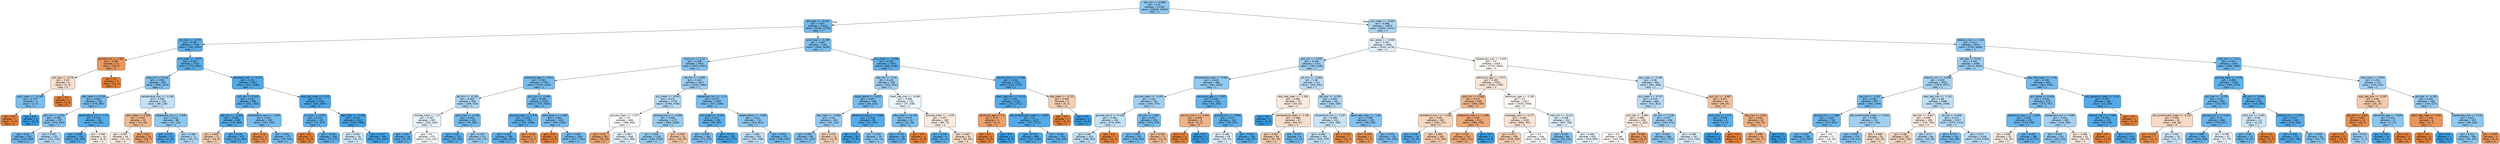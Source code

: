 digraph Tree {
node [shape=box, style="filled, rounded", color="black", fontname="helvetica"] ;
edge [fontname="helvetica"] ;
0 [label="sbp_min <= -0.068\ngini = 0.42\nsamples = 21193\nvalue = [10040, 23450]\nclass = 1", fillcolor="#8ec7f0"] ;
1 [label="gcs_eyes <= -0.461\ngini = 0.351\nsamples = 10323\nvalue = [3736, 12703]\nclass = 1", fillcolor="#73baed"] ;
0 -> 1 [labeldistance=2.5, labelangle=45, headlabel="True"] ;
2 [label="ph_max <= -5.375\ngini = 0.265\nsamples = 3138\nvalue = [795, 4264]\nclass = 1", fillcolor="#5eafea"] ;
1 -> 2 ;
3 [label="glucose_min <= 2.802\ngini = 0.266\nsamples = 13\nvalue = [16, 3]\nclass = 0", fillcolor="#ea995e"] ;
2 -> 3 ;
4 [label="po2_max <= 0.576\ngini = 0.49\nsamples = 6\nvalue = [4, 3]\nclass = 0", fillcolor="#f8e0ce"] ;
3 -> 4 ;
5 [label="spo2_mean <= -14.303\ngini = 0.375\nsamples = 4\nvalue = [1, 3]\nclass = 1", fillcolor="#7bbeee"] ;
4 -> 5 ;
6 [label="gini = 0.0\nsamples = 1\nvalue = [1, 0]\nclass = 0", fillcolor="#e58139"] ;
5 -> 6 ;
7 [label="gini = 0.0\nsamples = 3\nvalue = [0, 3]\nclass = 1", fillcolor="#399de5"] ;
5 -> 7 ;
8 [label="gini = 0.0\nsamples = 2\nvalue = [3, 0]\nclass = 0", fillcolor="#e58139"] ;
4 -> 8 ;
9 [label="gini = 0.0\nsamples = 7\nvalue = [12, 0]\nclass = 0", fillcolor="#e58139"] ;
3 -> 9 ;
10 [label="bun_mean <= -0.517\ngini = 0.261\nsamples = 3125\nvalue = [779, 4261]\nclass = 1", fillcolor="#5dafea"] ;
2 -> 10 ;
11 [label="mbp_min <= 0.216\ngini = 0.389\nsamples = 858\nvalue = [364, 1013]\nclass = 1", fillcolor="#80c0ee"] ;
10 -> 11 ;
12 [label="wbc_mean <= 0.258\ngini = 0.362\nsamples = 728\nvalue = [276, 885]\nclass = 1", fillcolor="#77bced"] ;
11 -> 12 ;
13 [label="po2_min <= 0.252\ngini = 0.396\nsamples = 537\nvalue = [233, 623]\nclass = 1", fillcolor="#83c2ef"] ;
12 -> 13 ;
14 [label="gini = 0.32\nsamples = 316\nvalue = [102, 409]\nclass = 1", fillcolor="#6ab5eb"] ;
13 -> 14 ;
15 [label="gini = 0.471\nsamples = 221\nvalue = [131, 214]\nclass = 1", fillcolor="#b2d9f5"] ;
13 -> 15 ;
16 [label="temperature_min <= 1.13\ngini = 0.242\nsamples = 191\nvalue = [43, 262]\nclass = 1", fillcolor="#59ade9"] ;
12 -> 16 ;
17 [label="gini = 0.208\nsamples = 181\nvalue = [34, 254]\nclass = 1", fillcolor="#54aae8"] ;
16 -> 17 ;
18 [label="gini = 0.498\nsamples = 10\nvalue = [9, 8]\nclass = 0", fillcolor="#fcf1e9"] ;
16 -> 18 ;
19 [label="temperature_max <= -0.248\ngini = 0.483\nsamples = 130\nvalue = [88, 128]\nclass = 1", fillcolor="#c1e0f7"] ;
11 -> 19 ;
20 [label="spo2_mean <= 0.438\ngini = 0.424\nsamples = 32\nvalue = [41, 18]\nclass = 0", fillcolor="#f0b890"] ;
19 -> 20 ;
21 [label="gini = 0.497\nsamples = 16\nvalue = [13, 11]\nclass = 0", fillcolor="#fbece1"] ;
20 -> 21 ;
22 [label="gini = 0.32\nsamples = 16\nvalue = [28, 7]\nclass = 0", fillcolor="#eca06a"] ;
20 -> 22 ;
23 [label="baseexcess_min <= -0.535\ngini = 0.419\nsamples = 98\nvalue = [47, 110]\nclass = 1", fillcolor="#8ec7f0"] ;
19 -> 23 ;
24 [label="gini = 0.172\nsamples = 27\nvalue = [4, 38]\nclass = 1", fillcolor="#4ea7e8"] ;
23 -> 24 ;
25 [label="gini = 0.468\nsamples = 71\nvalue = [43, 72]\nclass = 1", fillcolor="#afd8f5"] ;
23 -> 25 ;
26 [label="aniongap_max <= -0.177\ngini = 0.201\nsamples = 2267\nvalue = [415, 3248]\nclass = 1", fillcolor="#52aae8"] ;
10 -> 26 ;
27 [label="po2_min <= 0.302\ngini = 0.257\nsamples = 966\nvalue = [232, 1303]\nclass = 1", fillcolor="#5caeea"] ;
26 -> 27 ;
28 [label="sbp_min <= -2.452\ngini = 0.203\nsamples = 684\nvalue = [125, 968]\nclass = 1", fillcolor="#53aae8"] ;
27 -> 28 ;
29 [label="gini = 0.469\nsamples = 12\nvalue = [10, 6]\nclass = 0", fillcolor="#f5cdb0"] ;
28 -> 29 ;
30 [label="gini = 0.191\nsamples = 672\nvalue = [115, 962]\nclass = 1", fillcolor="#51a9e8"] ;
28 -> 30 ;
31 [label="temperature_max <= -1.303\ngini = 0.367\nsamples = 282\nvalue = [107, 335]\nclass = 1", fillcolor="#78bced"] ;
27 -> 31 ;
32 [label="gini = 0.18\nsamples = 5\nvalue = [9, 1]\nclass = 0", fillcolor="#e88f4f"] ;
31 -> 32 ;
33 [label="gini = 0.351\nsamples = 277\nvalue = [98, 334]\nclass = 1", fillcolor="#73baed"] ;
31 -> 33 ;
34 [label="resp_rate_mean <= -0.52\ngini = 0.157\nsamples = 1301\nvalue = [183, 1945]\nclass = 1", fillcolor="#4ca6e7"] ;
26 -> 34 ;
35 [label="inr_max <= -0.557\ngini = 0.274\nsamples = 291\nvalue = [74, 377]\nclass = 1", fillcolor="#60b0ea"] ;
34 -> 35 ;
36 [label="gini = 0.0\nsamples = 3\nvalue = [4, 0]\nclass = 0", fillcolor="#e58139"] ;
35 -> 36 ;
37 [label="gini = 0.264\nsamples = 288\nvalue = [70, 377]\nclass = 1", fillcolor="#5eafea"] ;
35 -> 37 ;
38 [label="sbp_mean <= -2.278\ngini = 0.122\nsamples = 1010\nvalue = [109, 1568]\nclass = 1", fillcolor="#47a4e7"] ;
34 -> 38 ;
39 [label="gini = 0.491\nsamples = 18\nvalue = [16, 21]\nclass = 1", fillcolor="#d0e8f9"] ;
38 -> 39 ;
40 [label="gini = 0.107\nsamples = 992\nvalue = [93, 1547]\nclass = 1", fillcolor="#45a3e7"] ;
38 -> 40 ;
41 [label="pco2_max <= 0.289\ngini = 0.383\nsamples = 7185\nvalue = [2941, 8439]\nclass = 1", fillcolor="#7ebfee"] ;
1 -> 41 ;
42 [label="spo2_min <= 0.12\ngini = 0.408\nsamples = 5632\nvalue = [2553, 6401]\nclass = 1", fillcolor="#88c4ef"] ;
41 -> 42 ;
43 [label="admission_age <= -0.512\ngini = 0.361\nsamples = 2759\nvalue = [1033, 3339]\nclass = 1", fillcolor="#76bbed"] ;
42 -> 43 ;
44 [label="ptt_min <= -0.126\ngini = 0.463\nsamples = 526\nvalue = [298, 519]\nclass = 1", fillcolor="#abd5f4"] ;
43 -> 44 ;
45 [label="chloride_mean <= -1.5\ngini = 0.497\nsamples = 300\nvalue = [220, 254]\nclass = 1", fillcolor="#e4f2fc"] ;
44 -> 45 ;
46 [label="gini = 0.26\nsamples = 28\nvalue = [6, 33]\nclass = 1", fillcolor="#5dafea"] ;
45 -> 46 ;
47 [label="gini = 0.5\nsamples = 272\nvalue = [214, 221]\nclass = 1", fillcolor="#f9fcfe"] ;
45 -> 47 ;
48 [label="pco2_max <= -0.138\ngini = 0.351\nsamples = 226\nvalue = [78, 265]\nclass = 1", fillcolor="#73baed"] ;
44 -> 48 ;
49 [label="gini = 0.24\nsamples = 115\nvalue = [25, 154]\nclass = 1", fillcolor="#59ade9"] ;
48 -> 49 ;
50 [label="gini = 0.437\nsamples = 111\nvalue = [53, 111]\nclass = 1", fillcolor="#98ccf1"] ;
48 -> 50 ;
51 [label="po2_min <= -0.349\ngini = 0.328\nsamples = 2233\nvalue = [735, 2820]\nclass = 1", fillcolor="#6db7ec"] ;
43 -> 51 ;
52 [label="glucose_mean <= 5.375\ngini = 0.259\nsamples = 782\nvalue = [191, 1058]\nclass = 1", fillcolor="#5dafea"] ;
51 -> 52 ;
53 [label="gini = 0.254\nsamples = 780\nvalue = [185, 1057]\nclass = 1", fillcolor="#5caeea"] ;
52 -> 53 ;
54 [label="gini = 0.245\nsamples = 2\nvalue = [6, 1]\nclass = 0", fillcolor="#e9965a"] ;
52 -> 54 ;
55 [label="spo2_mean <= -5.385\ngini = 0.361\nsamples = 1451\nvalue = [544, 1762]\nclass = 1", fillcolor="#76bbed"] ;
51 -> 55 ;
56 [label="gini = 0.0\nsamples = 4\nvalue = [7, 0]\nclass = 0", fillcolor="#e58139"] ;
55 -> 56 ;
57 [label="gini = 0.358\nsamples = 1447\nvalue = [537, 1762]\nclass = 1", fillcolor="#75bbed"] ;
55 -> 57 ;
58 [label="ptt_min <= -0.099\ngini = 0.443\nsamples = 2873\nvalue = [1520, 3062]\nclass = 1", fillcolor="#9bcef2"] ;
42 -> 58 ;
59 [label="bun_mean <= -0.541\ngini = 0.472\nsamples = 1779\nvalue = [1093, 1764]\nclass = 1", fillcolor="#b4daf5"] ;
58 -> 59 ;
60 [label="glucose_mean <= -1.037\ngini = 0.5\nsamples = 604\nvalue = [489, 504]\nclass = 1", fillcolor="#f9fcfe"] ;
59 -> 60 ;
61 [label="gini = 0.33\nsamples = 56\nvalue = [76, 20]\nclass = 0", fillcolor="#eca26d"] ;
60 -> 61 ;
62 [label="gini = 0.497\nsamples = 548\nvalue = [413, 484]\nclass = 1", fillcolor="#e2f1fb"] ;
60 -> 62 ;
63 [label="glucose_max.2 <= 2.906\ngini = 0.438\nsamples = 1175\nvalue = [604, 1260]\nclass = 1", fillcolor="#98ccf1"] ;
59 -> 63 ;
64 [label="gini = 0.431\nsamples = 1143\nvalue = [568, 1240]\nclass = 1", fillcolor="#94caf1"] ;
63 -> 64 ;
65 [label="gini = 0.459\nsamples = 32\nvalue = [36, 20]\nclass = 0", fillcolor="#f3c7a7"] ;
63 -> 65 ;
66 [label="baseexcess_min <= -0.13\ngini = 0.373\nsamples = 1094\nvalue = [427, 1298]\nclass = 1", fillcolor="#7abdee"] ;
58 -> 66 ;
67 [label="bun_mean <= -0.125\ngini = 0.271\nsamples = 361\nvalue = [94, 487]\nclass = 1", fillcolor="#5fb0ea"] ;
66 -> 67 ;
68 [label="gini = 0.378\nsamples = 180\nvalue = [73, 216]\nclass = 1", fillcolor="#7cbeee"] ;
67 -> 68 ;
69 [label="gini = 0.133\nsamples = 181\nvalue = [21, 271]\nclass = 1", fillcolor="#48a5e7"] ;
67 -> 69 ;
70 [label="weight_admit <= -0.565\ngini = 0.413\nsamples = 733\nvalue = [333, 811]\nclass = 1", fillcolor="#8ac5f0"] ;
66 -> 70 ;
71 [label="gini = 0.481\nsamples = 262\nvalue = [167, 248]\nclass = 1", fillcolor="#bedff7"] ;
70 -> 71 ;
72 [label="gini = 0.352\nsamples = 471\nvalue = [166, 563]\nclass = 1", fillcolor="#73baed"] ;
70 -> 72 ;
73 [label="bun_mean <= -0.566\ngini = 0.269\nsamples = 1553\nvalue = [388, 2038]\nclass = 1", fillcolor="#5fb0ea"] ;
41 -> 73 ;
74 [label="sbp_min <= -0.43\ngini = 0.445\nsamples = 330\nvalue = [162, 323]\nclass = 1", fillcolor="#9ccef2"] ;
73 -> 74 ;
75 [label="weight_admit <= -0.037\ngini = 0.357\nsamples = 198\nvalue = [65, 215]\nclass = 1", fillcolor="#75bbed"] ;
74 -> 75 ;
76 [label="sbp_mean <= -0.084\ngini = 0.43\nsamples = 109\nvalue = [50, 110]\nclass = 1", fillcolor="#93caf1"] ;
75 -> 76 ;
77 [label="gini = 0.391\nsamples = 96\nvalue = [37, 102]\nclass = 1", fillcolor="#81c1ee"] ;
76 -> 77 ;
78 [label="gini = 0.472\nsamples = 13\nvalue = [13, 8]\nclass = 0", fillcolor="#f5cfb3"] ;
76 -> 78 ;
79 [label="potassium_max.1 <= 0.085\ngini = 0.219\nsamples = 89\nvalue = [15, 105]\nclass = 1", fillcolor="#55abe9"] ;
75 -> 79 ;
80 [label="gini = 0.11\nsamples = 63\nvalue = [5, 81]\nclass = 1", fillcolor="#45a3e7"] ;
79 -> 80 ;
81 [label="gini = 0.415\nsamples = 26\nvalue = [10, 24]\nclass = 1", fillcolor="#8bc6f0"] ;
79 -> 81 ;
82 [label="heart_rate_max <= -0.436\ngini = 0.499\nsamples = 132\nvalue = [97, 108]\nclass = 1", fillcolor="#ebf5fc"] ;
74 -> 82 ;
83 [label="mbp_mean <= 0.376\ngini = 0.375\nsamples = 32\nvalue = [12, 36]\nclass = 1", fillcolor="#7bbeee"] ;
82 -> 83 ;
84 [label="gini = 0.273\nsamples = 29\nvalue = [7, 36]\nclass = 1", fillcolor="#5fb0ea"] ;
83 -> 84 ;
85 [label="gini = 0.0\nsamples = 3\nvalue = [5, 0]\nclass = 0", fillcolor="#e58139"] ;
83 -> 85 ;
86 [label="chloride_mean <= -1.245\ngini = 0.497\nsamples = 100\nvalue = [85, 72]\nclass = 0", fillcolor="#fbece1"] ;
82 -> 86 ;
87 [label="gini = 0.245\nsamples = 9\nvalue = [2, 12]\nclass = 1", fillcolor="#5aade9"] ;
86 -> 87 ;
88 [label="gini = 0.487\nsamples = 91\nvalue = [83, 60]\nclass = 0", fillcolor="#f8dcc8"] ;
86 -> 88 ;
89 [label="calcium_max.1 <= 4.146\ngini = 0.206\nsamples = 1223\nvalue = [226, 1715]\nclass = 1", fillcolor="#53aae8"] ;
73 -> 89 ;
90 [label="heart_rate_min <= -3.214\ngini = 0.203\nsamples = 1218\nvalue = [221, 1712]\nclass = 1", fillcolor="#53aae8"] ;
89 -> 90 ;
91 [label="admission_age <= 0.2\ngini = 0.32\nsamples = 3\nvalue = [4, 1]\nclass = 0", fillcolor="#eca06a"] ;
90 -> 91 ;
92 [label="gini = 0.0\nsamples = 2\nvalue = [4, 0]\nclass = 0", fillcolor="#e58139"] ;
91 -> 92 ;
93 [label="gini = 0.0\nsamples = 1\nvalue = [0, 1]\nclass = 1", fillcolor="#399de5"] ;
91 -> 93 ;
94 [label="abs_lymphocytes_mean <= -0.037\ngini = 0.2\nsamples = 1215\nvalue = [217, 1711]\nclass = 1", fillcolor="#52a9e8"] ;
90 -> 94 ;
95 [label="gini = 0.163\nsamples = 890\nvalue = [127, 1291]\nclass = 1", fillcolor="#4ca7e8"] ;
94 -> 95 ;
96 [label="gini = 0.291\nsamples = 325\nvalue = [90, 420]\nclass = 1", fillcolor="#63b2eb"] ;
94 -> 96 ;
97 [label="dbp_mean <= -0.123\ngini = 0.469\nsamples = 5\nvalue = [5, 3]\nclass = 0", fillcolor="#f5cdb0"] ;
89 -> 97 ;
98 [label="gini = 0.0\nsamples = 3\nvalue = [5, 0]\nclass = 0", fillcolor="#e58139"] ;
97 -> 98 ;
99 [label="gini = 0.0\nsamples = 2\nvalue = [0, 3]\nclass = 1", fillcolor="#399de5"] ;
97 -> 99 ;
100 [label="bun_mean <= -0.419\ngini = 0.466\nsamples = 10870\nvalue = [6304, 10747]\nclass = 1", fillcolor="#add6f4"] ;
0 -> 100 [labeldistance=2.5, labelangle=-45, headlabel="False"] ;
101 [label="gcs_verbal <= -0.308\ngini = 0.497\nsamples = 4900\nvalue = [3542, 4178]\nclass = 1", fillcolor="#e1f0fb"] ;
100 -> 101 ;
102 [label="po2_min <= 0.435\ngini = 0.448\nsamples = 1471\nvalue = [789, 1545]\nclass = 1", fillcolor="#9ecff2"] ;
101 -> 102 ;
103 [label="temperature_mean <= 0.993\ngini = 0.424\nsamples = 960\nvalue = [461, 1053]\nclass = 1", fillcolor="#90c8f0"] ;
102 -> 103 ;
104 [label="glucose_mean <= -0.192\ngini = 0.45\nsamples = 744\nvalue = [400, 770]\nclass = 1", fillcolor="#a0d0f3"] ;
103 -> 104 ;
105 [label="glucose_max.2 <= 0.538\ngini = 0.484\nsamples = 426\nvalue = [279, 400]\nclass = 1", fillcolor="#c3e1f7"] ;
104 -> 105 ;
106 [label="gini = 0.48\nsamples = 419\nvalue = [268, 400]\nclass = 1", fillcolor="#bedff6"] ;
105 -> 106 ;
107 [label="gini = 0.0\nsamples = 7\nvalue = [11, 0]\nclass = 0", fillcolor="#e58139"] ;
105 -> 107 ;
108 [label="ph_min <= 1.462\ngini = 0.371\nsamples = 318\nvalue = [121, 370]\nclass = 1", fillcolor="#7abdee"] ;
104 -> 108 ;
109 [label="gini = 0.353\nsamples = 307\nvalue = [108, 364]\nclass = 1", fillcolor="#74baed"] ;
108 -> 109 ;
110 [label="gini = 0.432\nsamples = 11\nvalue = [13, 6]\nclass = 0", fillcolor="#f1bb94"] ;
108 -> 110 ;
111 [label="admission_age <= -2.507\ngini = 0.292\nsamples = 216\nvalue = [61, 283]\nclass = 1", fillcolor="#64b2eb"] ;
103 -> 111 ;
112 [label="calcium_min.1 <= -0.342\ngini = 0.408\nsamples = 6\nvalue = [5, 2]\nclass = 0", fillcolor="#efb388"] ;
111 -> 112 ;
113 [label="gini = 0.0\nsamples = 4\nvalue = [5, 0]\nclass = 0", fillcolor="#e58139"] ;
112 -> 113 ;
114 [label="gini = 0.0\nsamples = 2\nvalue = [0, 2]\nclass = 1", fillcolor="#399de5"] ;
112 -> 114 ;
115 [label="glucose_min <= -0.836\ngini = 0.277\nsamples = 210\nvalue = [56, 281]\nclass = 1", fillcolor="#60b1ea"] ;
111 -> 115 ;
116 [label="gini = 0.496\nsamples = 28\nvalue = [20, 24]\nclass = 1", fillcolor="#deeffb"] ;
115 -> 116 ;
117 [label="gini = 0.216\nsamples = 182\nvalue = [36, 257]\nclass = 1", fillcolor="#55abe9"] ;
115 -> 117 ;
118 [label="ph_min <= -0.266\ngini = 0.48\nsamples = 511\nvalue = [328, 492]\nclass = 1", fillcolor="#bddef6"] ;
102 -> 118 ;
119 [label="resp_rate_mean <= -1.354\ngini = 0.496\nsamples = 70\nvalue = [64, 53]\nclass = 0", fillcolor="#fbe9dd"] ;
118 -> 119 ;
120 [label="gini = 0.0\nsamples = 3\nvalue = [0, 6]\nclass = 1", fillcolor="#399de5"] ;
119 -> 120 ;
121 [label="temperature_mean <= 1.181\ngini = 0.488\nsamples = 67\nvalue = [64, 47]\nclass = 0", fillcolor="#f8deca"] ;
119 -> 121 ;
122 [label="gini = 0.467\nsamples = 59\nvalue = [61, 36]\nclass = 0", fillcolor="#f4cbae"] ;
121 -> 122 ;
123 [label="gini = 0.337\nsamples = 8\nvalue = [3, 11]\nclass = 1", fillcolor="#6fb8ec"] ;
121 -> 123 ;
124 [label="ptt_max <= -0.339\ngini = 0.469\nsamples = 441\nvalue = [264, 439]\nclass = 1", fillcolor="#b0d8f5"] ;
118 -> 124 ;
125 [label="temperature_min <= 1.537\ngini = 0.488\nsamples = 312\nvalue = [204, 280]\nclass = 1", fillcolor="#c9e4f8"] ;
124 -> 125 ;
126 [label="gini = 0.482\nsamples = 305\nvalue = [191, 279]\nclass = 1", fillcolor="#c1e0f7"] ;
125 -> 126 ;
127 [label="gini = 0.133\nsamples = 7\nvalue = [13, 1]\nclass = 0", fillcolor="#e78b48"] ;
125 -> 127 ;
128 [label="heart_rate_mean <= -1.58\ngini = 0.398\nsamples = 129\nvalue = [60, 159]\nclass = 1", fillcolor="#84c2ef"] ;
124 -> 128 ;
129 [label="gini = 0.219\nsamples = 4\nvalue = [7, 1]\nclass = 0", fillcolor="#e99355"] ;
128 -> 129 ;
130 [label="gini = 0.376\nsamples = 125\nvalue = [53, 158]\nclass = 1", fillcolor="#7bbeee"] ;
128 -> 130 ;
131 [label="baseexcess_max <= 0.042\ngini = 0.5\nsamples = 3429\nvalue = [2753, 2633]\nclass = 0", fillcolor="#fefaf6"] ;
101 -> 131 ;
132 [label="admission_age <= -1.671\ngini = 0.495\nsamples = 2525\nvalue = [2192, 1795]\nclass = 0", fillcolor="#fae8db"] ;
131 -> 132 ;
133 [label="spo2_min <= 0.268\ngini = 0.417\nsamples = 508\nvalue = [566, 239]\nclass = 0", fillcolor="#f0b68d"] ;
132 -> 133 ;
134 [label="hematocrit_min.1 <= -1.046\ngini = 0.48\nsamples = 195\nvalue = [182, 121]\nclass = 0", fillcolor="#f6d5bd"] ;
133 -> 134 ;
135 [label="gini = 0.245\nsamples = 12\nvalue = [3, 18]\nclass = 1", fillcolor="#5aade9"] ;
134 -> 135 ;
136 [label="gini = 0.464\nsamples = 183\nvalue = [179, 103]\nclass = 0", fillcolor="#f4caab"] ;
134 -> 136 ;
137 [label="potassium_max.1 <= 3.189\ngini = 0.36\nsamples = 313\nvalue = [384, 118]\nclass = 0", fillcolor="#eda876"] ;
133 -> 137 ;
138 [label="gini = 0.35\nsamples = 310\nvalue = [384, 112]\nclass = 0", fillcolor="#eda673"] ;
137 -> 138 ;
139 [label="gini = 0.0\nsamples = 3\nvalue = [0, 6]\nclass = 1", fillcolor="#399de5"] ;
137 -> 139 ;
140 [label="admission_age <= -0.183\ngini = 0.5\nsamples = 2017\nvalue = [1626, 1556]\nclass = 0", fillcolor="#fefaf6"] ;
132 -> 140 ;
141 [label="aniongap_max <= -0.177\ngini = 0.493\nsamples = 1103\nvalue = [969, 762]\nclass = 0", fillcolor="#f9e4d5"] ;
140 -> 141 ;
142 [label="gini = 0.471\nsamples = 559\nvalue = [533, 326]\nclass = 0", fillcolor="#f5ceb2"] ;
141 -> 142 ;
143 [label="gini = 0.5\nsamples = 544\nvalue = [436, 436]\nclass = 0", fillcolor="#ffffff"] ;
141 -> 143 ;
144 [label="mbp_min <= -0.422\ngini = 0.496\nsamples = 914\nvalue = [657, 794]\nclass = 1", fillcolor="#ddeefb"] ;
140 -> 144 ;
145 [label="gini = 0.397\nsamples = 89\nvalue = [38, 101]\nclass = 1", fillcolor="#83c2ef"] ;
144 -> 145 ;
146 [label="gini = 0.498\nsamples = 825\nvalue = [619, 693]\nclass = 1", fillcolor="#eaf5fc"] ;
144 -> 146 ;
147 [label="dbp_mean <= 2.439\ngini = 0.48\nsamples = 904\nvalue = [561, 838]\nclass = 1", fillcolor="#bedff6"] ;
131 -> 147 ;
148 [label="bun_mean <= -0.737\ngini = 0.474\nsamples = 864\nvalue = [512, 813]\nclass = 1", fillcolor="#b6dbf5"] ;
147 -> 148 ;
149 [label="po2_max <= 1.484\ngini = 0.496\nsamples = 208\nvalue = [171, 142]\nclass = 0", fillcolor="#fbeadd"] ;
148 -> 149 ;
150 [label="gini = 0.5\nsamples = 184\nvalue = [142, 136]\nclass = 0", fillcolor="#fefaf7"] ;
149 -> 150 ;
151 [label="gini = 0.284\nsamples = 24\nvalue = [29, 6]\nclass = 0", fillcolor="#ea9b62"] ;
149 -> 151 ;
152 [label="ph_min <= 1.138\ngini = 0.447\nsamples = 656\nvalue = [341, 671]\nclass = 1", fillcolor="#9ecff2"] ;
148 -> 152 ;
153 [label="gini = 0.419\nsamples = 489\nvalue = [227, 532]\nclass = 1", fillcolor="#8dc7f0"] ;
152 -> 153 ;
154 [label="gini = 0.495\nsamples = 167\nvalue = [114, 139]\nclass = 1", fillcolor="#dbedfa"] ;
152 -> 154 ;
155 [label="po2_min <= -0.967\ngini = 0.447\nsamples = 40\nvalue = [49, 25]\nclass = 0", fillcolor="#f2c19e"] ;
147 -> 155 ;
156 [label="pco2_max <= 1.271\ngini = 0.245\nsamples = 4\nvalue = [1, 6]\nclass = 1", fillcolor="#5aade9"] ;
155 -> 156 ;
157 [label="gini = 0.0\nsamples = 3\nvalue = [0, 6]\nclass = 1", fillcolor="#399de5"] ;
156 -> 157 ;
158 [label="gini = 0.0\nsamples = 1\nvalue = [1, 0]\nclass = 0", fillcolor="#e58139"] ;
156 -> 158 ;
159 [label="dbp_max <= 2.851\ngini = 0.406\nsamples = 36\nvalue = [48, 19]\nclass = 0", fillcolor="#efb387"] ;
155 -> 159 ;
160 [label="gini = 0.386\nsamples = 34\nvalue = [48, 17]\nclass = 0", fillcolor="#eeae7f"] ;
159 -> 160 ;
161 [label="gini = 0.0\nsamples = 2\nvalue = [0, 2]\nclass = 1", fillcolor="#399de5"] ;
159 -> 161 ;
162 [label="totalco2_max <= 0.244\ngini = 0.417\nsamples = 5970\nvalue = [2762, 6569]\nclass = 1", fillcolor="#8cc6f0"] ;
100 -> 162 ;
163 [label="ph_max <= 0.152\ngini = 0.442\nsamples = 4409\nvalue = [2273, 4623]\nclass = 1", fillcolor="#9acdf2"] ;
162 -> 163 ;
164 [label="totalco2_min <= -0.086\ngini = 0.458\nsamples = 3553\nvalue = [1970, 3577]\nclass = 1", fillcolor="#a6d3f3"] ;
163 -> 164 ;
165 [label="sbp_min <= 1.015\ngini = 0.362\nsamples = 967\nvalue = [364, 1169]\nclass = 1", fillcolor="#77bced"] ;
164 -> 165 ;
166 [label="glucose_min <= 2.869\ngini = 0.325\nsamples = 736\nvalue = [237, 923]\nclass = 1", fillcolor="#6cb6ec"] ;
165 -> 166 ;
167 [label="gini = 0.314\nsamples = 709\nvalue = [219, 905]\nclass = 1", fillcolor="#69b5eb"] ;
166 -> 167 ;
168 [label="gini = 0.5\nsamples = 27\nvalue = [18, 18]\nclass = 0", fillcolor="#ffffff"] ;
166 -> 168 ;
169 [label="abs_lymphocytes_mean <= -0.041\ngini = 0.449\nsamples = 231\nvalue = [127, 246]\nclass = 1", fillcolor="#9fd0f2"] ;
165 -> 169 ;
170 [label="gini = 0.394\nsamples = 179\nvalue = [78, 211]\nclass = 1", fillcolor="#82c1ef"] ;
169 -> 170 ;
171 [label="gini = 0.486\nsamples = 52\nvalue = [49, 35]\nclass = 0", fillcolor="#f8dbc6"] ;
169 -> 171 ;
172 [label="resp_rate_max <= -1.141\ngini = 0.48\nsamples = 2586\nvalue = [1606, 2408]\nclass = 1", fillcolor="#bddef6"] ;
164 -> 172 ;
173 [label="ptt_min <= -0.017\ngini = 0.496\nsamples = 269\nvalue = [232, 194]\nclass = 0", fillcolor="#fbeadf"] ;
172 -> 173 ;
174 [label="gini = 0.48\nsamples = 201\nvalue = [192, 128]\nclass = 0", fillcolor="#f6d5bd"] ;
173 -> 174 ;
175 [label="gini = 0.47\nsamples = 68\nvalue = [40, 66]\nclass = 1", fillcolor="#b1d8f5"] ;
173 -> 175 ;
176 [label="ph_min <= 0.058\ngini = 0.473\nsamples = 2317\nvalue = [1374, 2214]\nclass = 1", fillcolor="#b4daf5"] ;
172 -> 176 ;
177 [label="gini = 0.371\nsamples = 159\nvalue = [60, 184]\nclass = 1", fillcolor="#7abded"] ;
176 -> 177 ;
178 [label="gini = 0.477\nsamples = 2158\nvalue = [1314, 2030]\nclass = 1", fillcolor="#b9dcf6"] ;
176 -> 178 ;
179 [label="resp_rate_mean <= 1.176\ngini = 0.348\nsamples = 856\nvalue = [303, 1046]\nclass = 1", fillcolor="#72b9ed"] ;
163 -> 179 ;
180 [label="gcs_verbal <= 0.618\ngini = 0.379\nsamples = 676\nvalue = [272, 797]\nclass = 1", fillcolor="#7dbeee"] ;
179 -> 180 ;
181 [label="potassium_max.1 <= -1.228\ngini = 0.316\nsamples = 410\nvalue = [129, 528]\nclass = 1", fillcolor="#69b5eb"] ;
180 -> 181 ;
182 [label="gini = 0.496\nsamples = 25\nvalue = [19, 16]\nclass = 0", fillcolor="#fbebe0"] ;
181 -> 182 ;
183 [label="gini = 0.291\nsamples = 385\nvalue = [110, 512]\nclass = 1", fillcolor="#64b2eb"] ;
181 -> 183 ;
184 [label="baseexcess_min <= 0.682\ngini = 0.453\nsamples = 266\nvalue = [143, 269]\nclass = 1", fillcolor="#a2d1f3"] ;
180 -> 184 ;
185 [label="gini = 0.421\nsamples = 214\nvalue = [101, 234]\nclass = 1", fillcolor="#8ec7f0"] ;
184 -> 185 ;
186 [label="gini = 0.496\nsamples = 52\nvalue = [42, 35]\nclass = 0", fillcolor="#fbeade"] ;
184 -> 186 ;
187 [label="abs_basophils_mean <= 4.342\ngini = 0.197\nsamples = 180\nvalue = [31, 249]\nclass = 1", fillcolor="#52a9e8"] ;
179 -> 187 ;
188 [label="totalco2_max <= -2.446\ngini = 0.192\nsamples = 179\nvalue = [30, 249]\nclass = 1", fillcolor="#51a9e8"] ;
187 -> 188 ;
189 [label="gini = 0.0\nsamples = 1\nvalue = [3, 0]\nclass = 0", fillcolor="#e58139"] ;
188 -> 189 ;
190 [label="gini = 0.177\nsamples = 178\nvalue = [27, 249]\nclass = 1", fillcolor="#4ea8e8"] ;
188 -> 190 ;
191 [label="gini = 0.0\nsamples = 1\nvalue = [1, 0]\nclass = 0", fillcolor="#e58139"] ;
187 -> 191 ;
192 [label="mbp_min <= 1.111\ngini = 0.321\nsamples = 1561\nvalue = [489, 1946]\nclass = 1", fillcolor="#6bb6ec"] ;
162 -> 192 ;
193 [label="glucose_mean <= -0.06\ngini = 0.288\nsamples = 1339\nvalue = [360, 1705]\nclass = 1", fillcolor="#63b2ea"] ;
192 -> 193 ;
194 [label="po2_max <= -1.378\ngini = 0.33\nsamples = 692\nvalue = [225, 855]\nclass = 1", fillcolor="#6db7ec"] ;
193 -> 194 ;
195 [label="abs_lymphocytes_mean <= -0.133\ngini = 0.483\nsamples = 26\nvalue = [26, 18]\nclass = 0", fillcolor="#f7d8c2"] ;
194 -> 195 ;
196 [label="gini = 0.133\nsamples = 7\nvalue = [13, 1]\nclass = 0", fillcolor="#e78b48"] ;
195 -> 196 ;
197 [label="gini = 0.491\nsamples = 19\nvalue = [13, 17]\nclass = 1", fillcolor="#d0e8f9"] ;
195 -> 197 ;
198 [label="glucose_min.2 <= 0.531\ngini = 0.31\nsamples = 666\nvalue = [199, 837]\nclass = 1", fillcolor="#68b4eb"] ;
194 -> 198 ;
199 [label="gini = 0.298\nsamples = 644\nvalue = [182, 818]\nclass = 1", fillcolor="#65b3eb"] ;
198 -> 199 ;
200 [label="gini = 0.498\nsamples = 22\nvalue = [17, 19]\nclass = 1", fillcolor="#eaf5fc"] ;
198 -> 200 ;
201 [label="ptt_min <= -0.949\ngini = 0.237\nsamples = 647\nvalue = [135, 850]\nclass = 1", fillcolor="#58ade9"] ;
193 -> 201 ;
202 [label="pco2_min <= 2.091\ngini = 0.49\nsamples = 13\nvalue = [9, 12]\nclass = 1", fillcolor="#cee6f8"] ;
201 -> 202 ;
203 [label="gini = 0.32\nsamples = 11\nvalue = [3, 12]\nclass = 1", fillcolor="#6ab6ec"] ;
202 -> 203 ;
204 [label="gini = 0.0\nsamples = 2\nvalue = [6, 0]\nclass = 0", fillcolor="#e58139"] ;
202 -> 204 ;
205 [label="totalco2_min <= 2.622\ngini = 0.227\nsamples = 634\nvalue = [126, 838]\nclass = 1", fillcolor="#57ace9"] ;
201 -> 205 ;
206 [label="gini = 0.204\nsamples = 572\nvalue = [100, 768]\nclass = 1", fillcolor="#53aae8"] ;
205 -> 206 ;
207 [label="gini = 0.395\nsamples = 62\nvalue = [26, 70]\nclass = 1", fillcolor="#83c1ef"] ;
205 -> 207 ;
208 [label="mbp_mean <= 0.867\ngini = 0.454\nsamples = 222\nvalue = [129, 241]\nclass = 1", fillcolor="#a3d1f3"] ;
192 -> 208 ;
209 [label="resp_rate_max <= -0.287\ngini = 0.46\nsamples = 26\nvalue = [25, 14]\nclass = 0", fillcolor="#f4c8a8"] ;
208 -> 209 ;
210 [label="sbp_min <= 1.881\ngini = 0.165\nsamples = 13\nvalue = [20, 2]\nclass = 0", fillcolor="#e88e4d"] ;
209 -> 210 ;
211 [label="gini = 0.0\nsamples = 11\nvalue = [19, 0]\nclass = 0", fillcolor="#e58139"] ;
210 -> 211 ;
212 [label="gini = 0.444\nsamples = 2\nvalue = [1, 2]\nclass = 1", fillcolor="#9ccef2"] ;
210 -> 212 ;
213 [label="admission_age <= -0.009\ngini = 0.415\nsamples = 13\nvalue = [5, 12]\nclass = 1", fillcolor="#8bc6f0"] ;
209 -> 213 ;
214 [label="gini = 0.142\nsamples = 10\nvalue = [1, 12]\nclass = 1", fillcolor="#49a5e7"] ;
213 -> 214 ;
215 [label="gini = 0.0\nsamples = 3\nvalue = [4, 0]\nclass = 0", fillcolor="#e58139"] ;
213 -> 215 ;
216 [label="ptt_max <= -0.745\ngini = 0.431\nsamples = 196\nvalue = [104, 227]\nclass = 1", fillcolor="#94caf1"] ;
208 -> 216 ;
217 [label="heart_rate_mean <= 1.057\ngini = 0.245\nsamples = 4\nvalue = [6, 1]\nclass = 0", fillcolor="#e9965a"] ;
216 -> 217 ;
218 [label="gini = 0.0\nsamples = 3\nvalue = [6, 0]\nclass = 0", fillcolor="#e58139"] ;
217 -> 218 ;
219 [label="gini = 0.0\nsamples = 1\nvalue = [0, 1]\nclass = 1", fillcolor="#399de5"] ;
217 -> 219 ;
220 [label="baseexcess_min <= 3.116\ngini = 0.422\nsamples = 192\nvalue = [98, 226]\nclass = 1", fillcolor="#8fc7f0"] ;
216 -> 220 ;
221 [label="gini = 0.412\nsamples = 189\nvalue = [92, 225]\nclass = 1", fillcolor="#8ac5f0"] ;
220 -> 221 ;
222 [label="gini = 0.245\nsamples = 3\nvalue = [6, 1]\nclass = 0", fillcolor="#e9965a"] ;
220 -> 222 ;
}